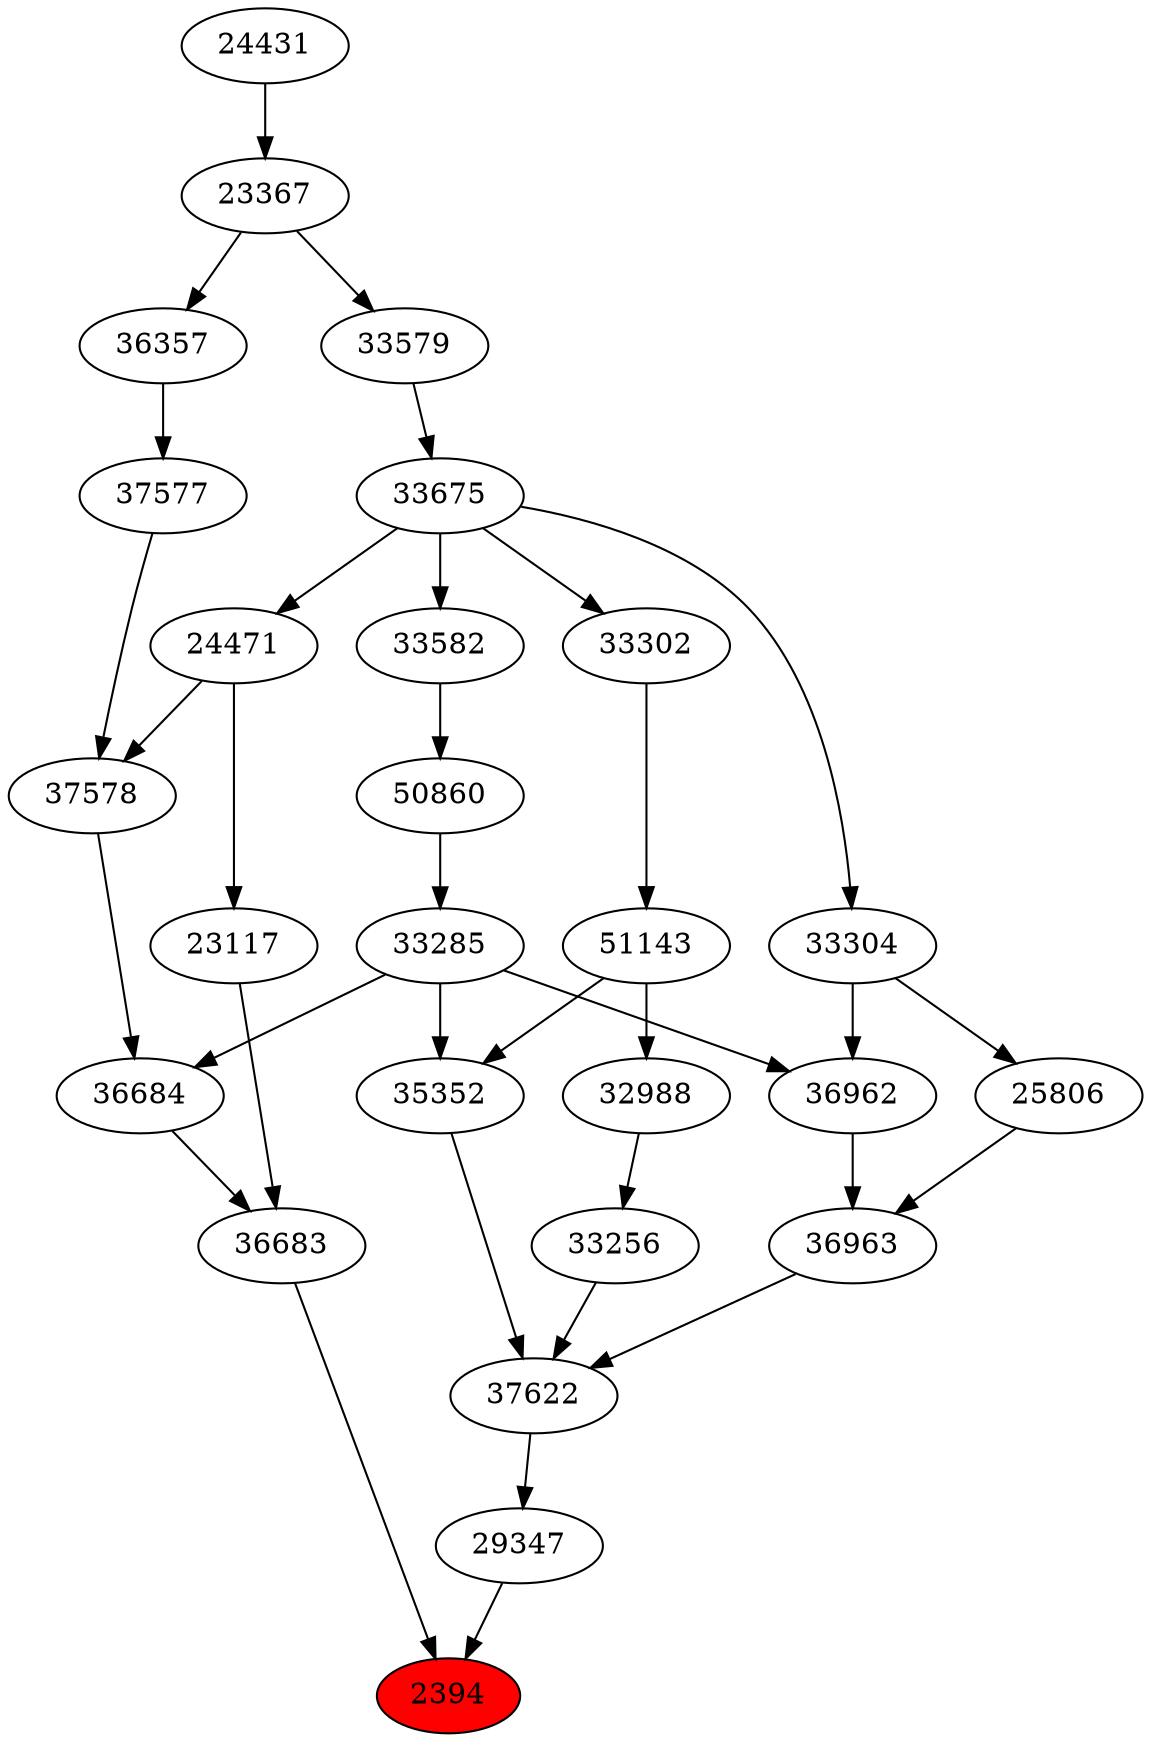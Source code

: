 strict digraph{ 
2394 [label="2394" fillcolor=red style=filled]
29347 -> 2394
36683 -> 2394
29347 [label="29347"]
37622 -> 29347
36683 [label="36683"]
36684 -> 36683
23117 -> 36683
37622 [label="37622"]
36963 -> 37622
35352 -> 37622
33256 -> 37622
36684 [label="36684"]
33285 -> 36684
37578 -> 36684
23117 [label="23117"]
24471 -> 23117
36963 [label="36963"]
36962 -> 36963
25806 -> 36963
35352 [label="35352"]
33285 -> 35352
51143 -> 35352
33256 [label="33256"]
32988 -> 33256
33285 [label="33285"]
50860 -> 33285
37578 [label="37578"]
24471 -> 37578
37577 -> 37578
24471 [label="24471"]
33675 -> 24471
36962 [label="36962"]
33285 -> 36962
33304 -> 36962
25806 [label="25806"]
33304 -> 25806
51143 [label="51143"]
33302 -> 51143
32988 [label="32988"]
51143 -> 32988
50860 [label="50860"]
33582 -> 50860
37577 [label="37577"]
36357 -> 37577
33675 [label="33675"]
33579 -> 33675
33304 [label="33304"]
33675 -> 33304
33302 [label="33302"]
33675 -> 33302
33582 [label="33582"]
33675 -> 33582
36357 [label="36357"]
23367 -> 36357
33579 [label="33579"]
23367 -> 33579
23367 [label="23367"]
24431 -> 23367
24431 [label="24431"]
}